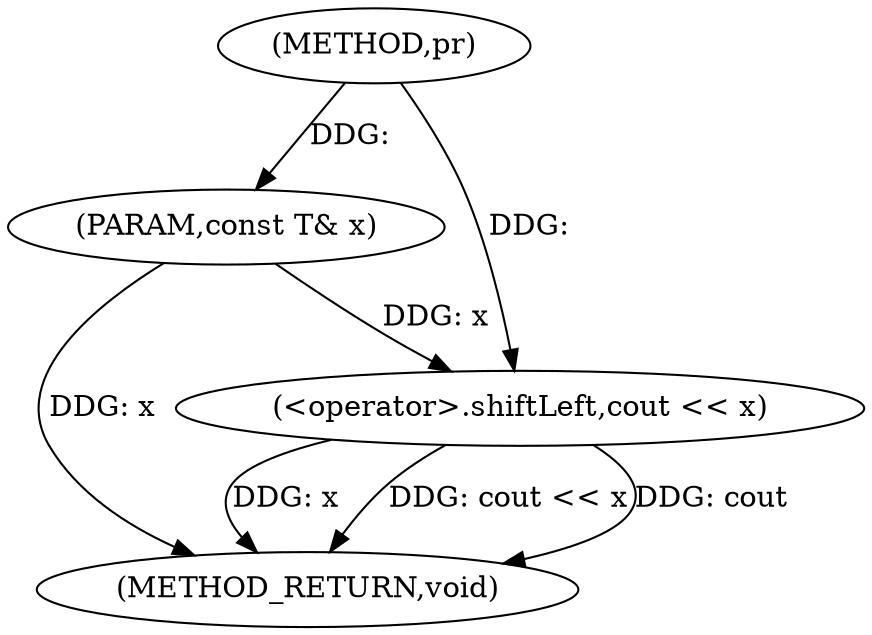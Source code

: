 digraph "pr" {  
"1000209" [label = "(METHOD,pr)" ]
"1000215" [label = "(METHOD_RETURN,void)" ]
"1000210" [label = "(PARAM,const T& x)" ]
"1000212" [label = "(<operator>.shiftLeft,cout << x)" ]
  "1000210" -> "1000215"  [ label = "DDG: x"] 
  "1000212" -> "1000215"  [ label = "DDG: x"] 
  "1000212" -> "1000215"  [ label = "DDG: cout << x"] 
  "1000212" -> "1000215"  [ label = "DDG: cout"] 
  "1000209" -> "1000210"  [ label = "DDG: "] 
  "1000209" -> "1000212"  [ label = "DDG: "] 
  "1000210" -> "1000212"  [ label = "DDG: x"] 
}

